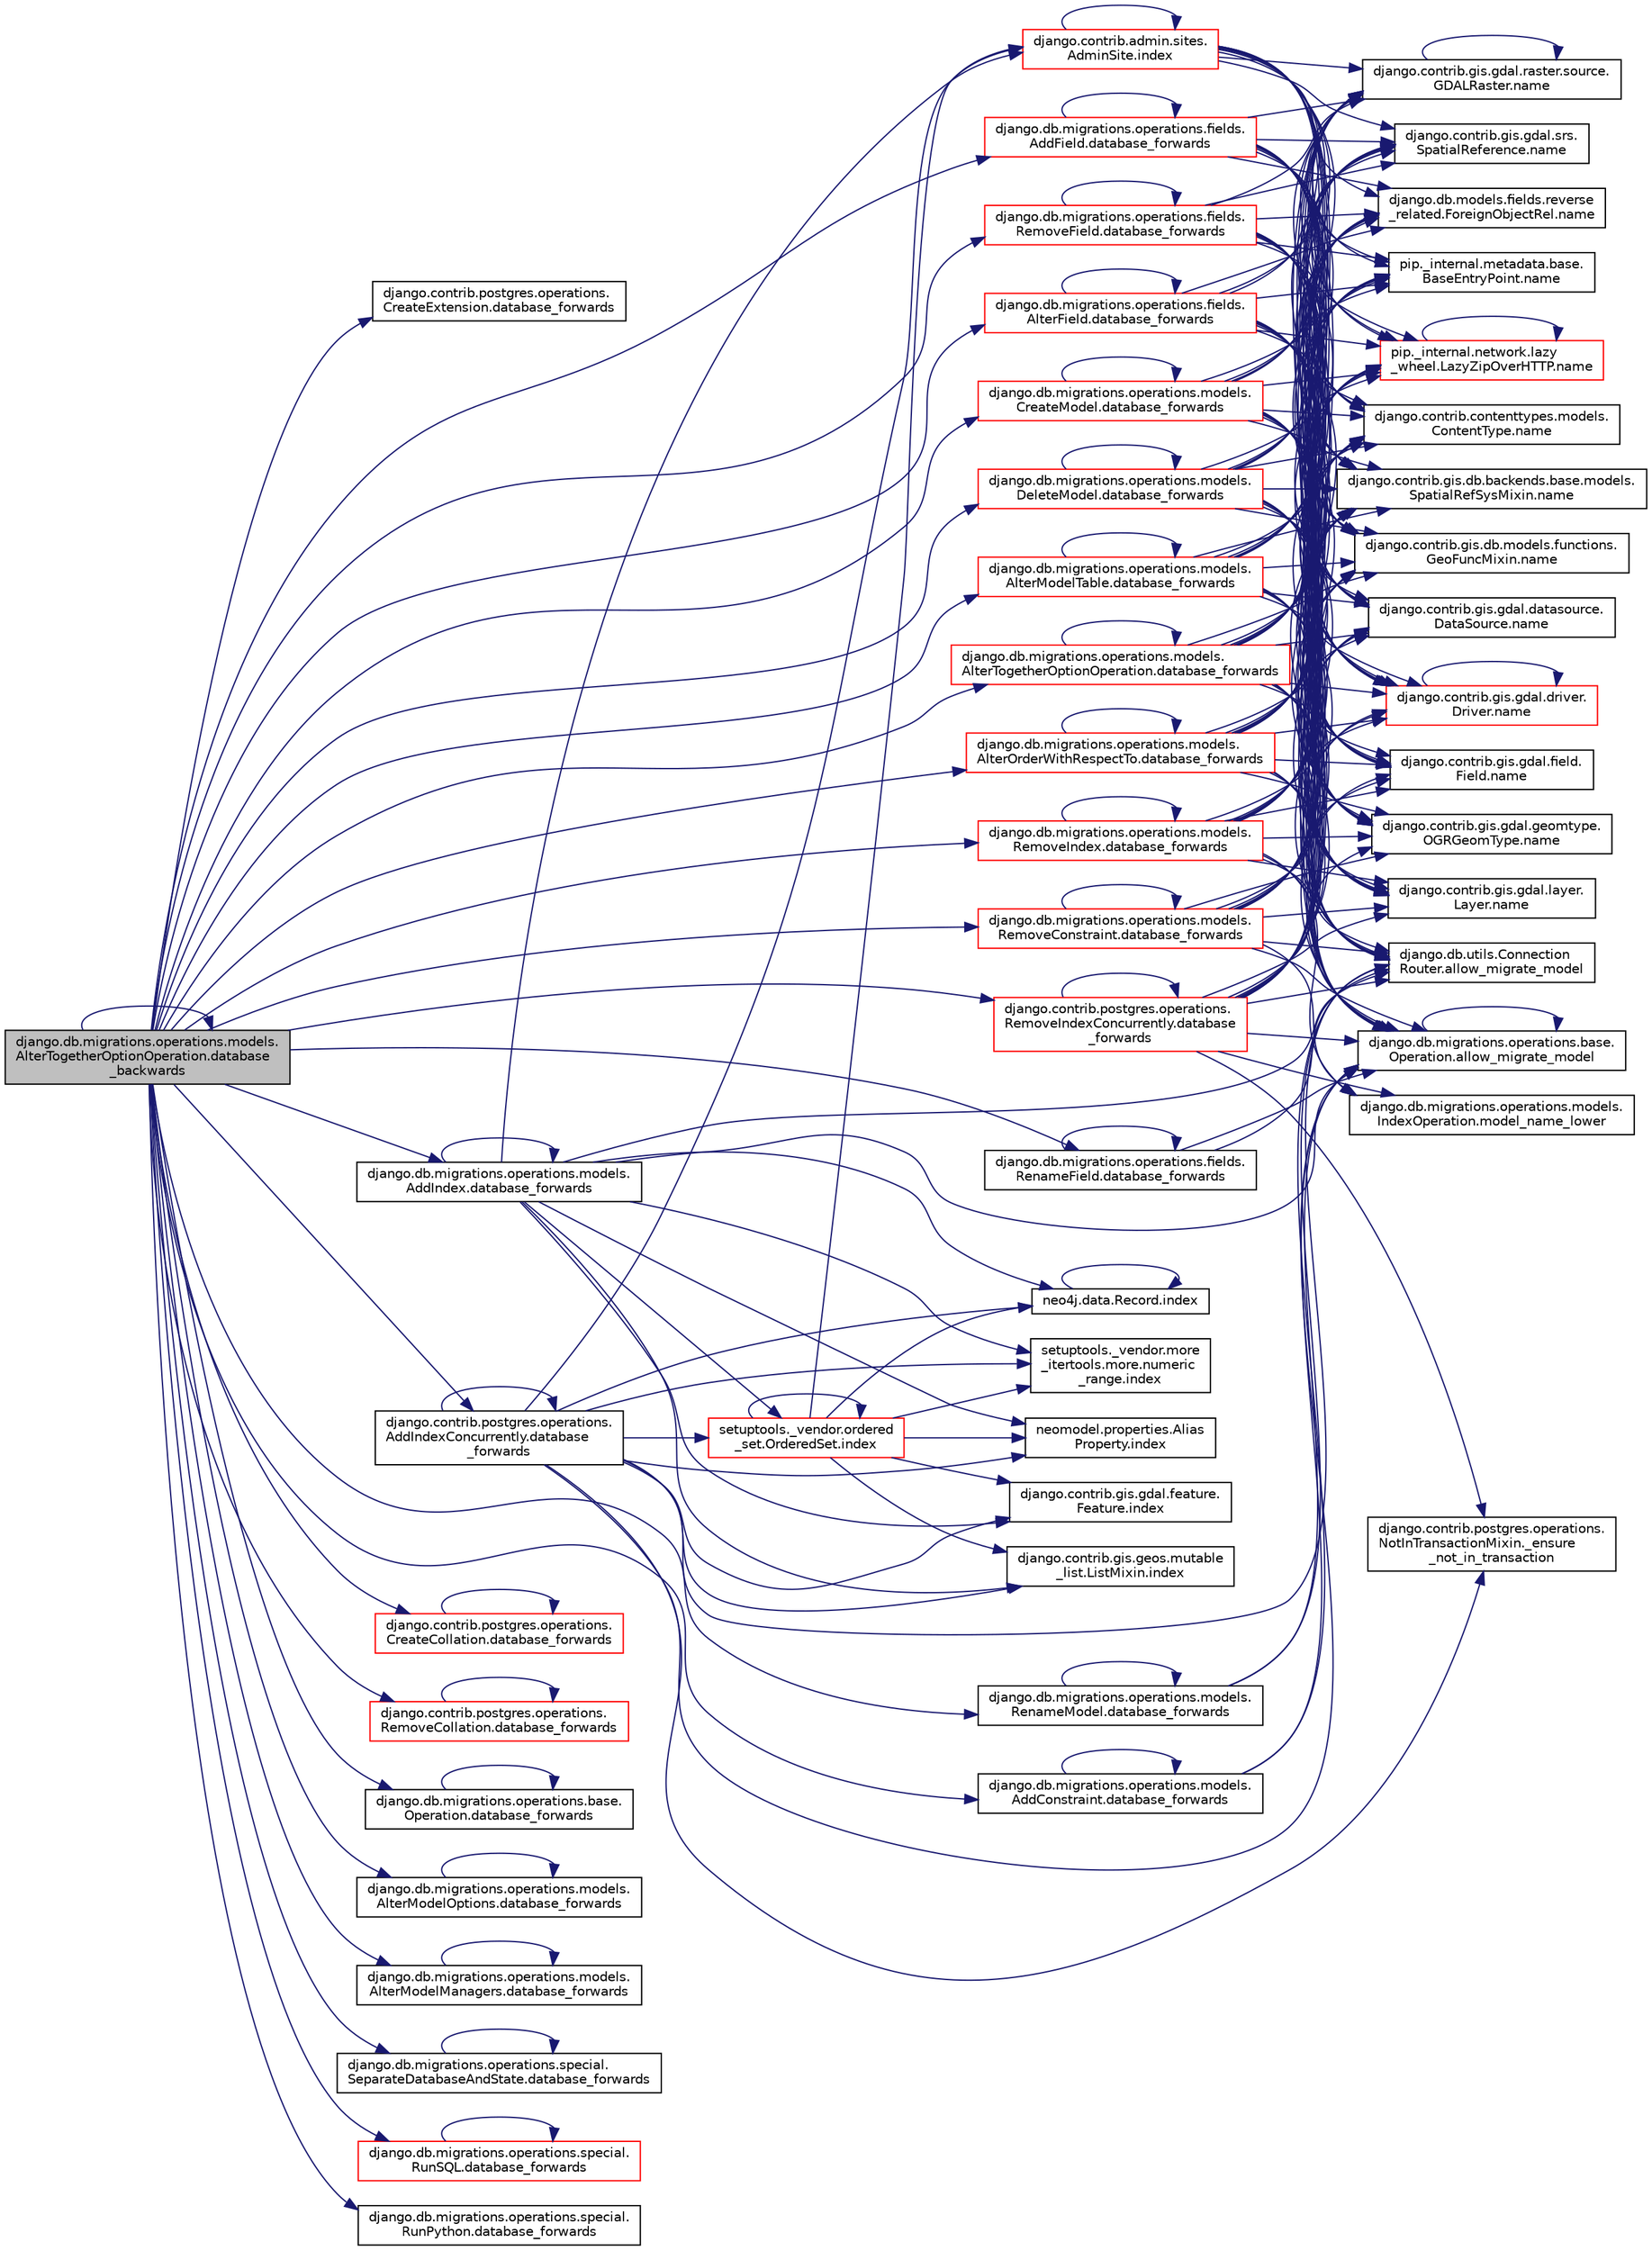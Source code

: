 digraph "django.db.migrations.operations.models.AlterTogetherOptionOperation.database_backwards"
{
 // LATEX_PDF_SIZE
  edge [fontname="Helvetica",fontsize="10",labelfontname="Helvetica",labelfontsize="10"];
  node [fontname="Helvetica",fontsize="10",shape=record];
  rankdir="LR";
  Node1 [label="django.db.migrations.operations.models.\lAlterTogetherOptionOperation.database\l_backwards",height=0.2,width=0.4,color="black", fillcolor="grey75", style="filled", fontcolor="black",tooltip=" "];
  Node1 -> Node1 [color="midnightblue",fontsize="10",style="solid",fontname="Helvetica"];
  Node1 -> Node2 [color="midnightblue",fontsize="10",style="solid",fontname="Helvetica"];
  Node2 [label="django.contrib.postgres.operations.\lCreateExtension.database_forwards",height=0.2,width=0.4,color="black", fillcolor="white", style="filled",URL="$d7/d8f/classdjango_1_1contrib_1_1postgres_1_1operations_1_1_create_extension.html#a1bc9a161f0a046f7b746b8872952b42b",tooltip=" "];
  Node1 -> Node3 [color="midnightblue",fontsize="10",style="solid",fontname="Helvetica"];
  Node3 [label="django.contrib.postgres.operations.\lAddIndexConcurrently.database\l_forwards",height=0.2,width=0.4,color="black", fillcolor="white", style="filled",URL="$d8/da7/classdjango_1_1contrib_1_1postgres_1_1operations_1_1_add_index_concurrently.html#aca6f17a3ad5d10a26ffd0b47be74749f",tooltip=" "];
  Node3 -> Node4 [color="midnightblue",fontsize="10",style="solid",fontname="Helvetica"];
  Node4 [label="django.contrib.postgres.operations.\lNotInTransactionMixin._ensure\l_not_in_transaction",height=0.2,width=0.4,color="black", fillcolor="white", style="filled",URL="$db/de3/classdjango_1_1contrib_1_1postgres_1_1operations_1_1_not_in_transaction_mixin.html#a4755f6342f811022f746c568fa7add5c",tooltip=" "];
  Node3 -> Node5 [color="midnightblue",fontsize="10",style="solid",fontname="Helvetica"];
  Node5 [label="django.db.migrations.operations.base.\lOperation.allow_migrate_model",height=0.2,width=0.4,color="black", fillcolor="white", style="filled",URL="$d8/d4e/classdjango_1_1db_1_1migrations_1_1operations_1_1base_1_1_operation.html#a931262a66f72514a6c3e5abcb877f163",tooltip=" "];
  Node5 -> Node5 [color="midnightblue",fontsize="10",style="solid",fontname="Helvetica"];
  Node3 -> Node6 [color="midnightblue",fontsize="10",style="solid",fontname="Helvetica"];
  Node6 [label="django.db.utils.Connection\lRouter.allow_migrate_model",height=0.2,width=0.4,color="black", fillcolor="white", style="filled",URL="$dc/d1d/classdjango_1_1db_1_1utils_1_1_connection_router.html#a617a3947863c1ab69490c43a3c24bf5f",tooltip=" "];
  Node3 -> Node3 [color="midnightblue",fontsize="10",style="solid",fontname="Helvetica"];
  Node3 -> Node7 [color="midnightblue",fontsize="10",style="solid",fontname="Helvetica"];
  Node7 [label="django.contrib.gis.gdal.feature.\lFeature.index",height=0.2,width=0.4,color="black", fillcolor="white", style="filled",URL="$db/d34/classdjango_1_1contrib_1_1gis_1_1gdal_1_1feature_1_1_feature.html#a128ae0b6147fb55a5c5bc777caa15d50",tooltip=" "];
  Node3 -> Node8 [color="midnightblue",fontsize="10",style="solid",fontname="Helvetica"];
  Node8 [label="django.contrib.admin.sites.\lAdminSite.index",height=0.2,width=0.4,color="red", fillcolor="white", style="filled",URL="$df/dba/classdjango_1_1contrib_1_1admin_1_1sites_1_1_admin_site.html#a114200436dcab5d292516d7454298630",tooltip=" "];
  Node8 -> Node8 [color="midnightblue",fontsize="10",style="solid",fontname="Helvetica"];
  Node8 -> Node399 [color="midnightblue",fontsize="10",style="solid",fontname="Helvetica"];
  Node399 [label="django.contrib.contenttypes.models.\lContentType.name",height=0.2,width=0.4,color="black", fillcolor="white", style="filled",URL="$d6/d20/classdjango_1_1contrib_1_1contenttypes_1_1models_1_1_content_type.html#a1577e45d8940ca8ce7032df05c0920f1",tooltip=" "];
  Node8 -> Node400 [color="midnightblue",fontsize="10",style="solid",fontname="Helvetica"];
  Node400 [label="django.contrib.gis.db.backends.base.models.\lSpatialRefSysMixin.name",height=0.2,width=0.4,color="black", fillcolor="white", style="filled",URL="$d5/d73/classdjango_1_1contrib_1_1gis_1_1db_1_1backends_1_1base_1_1models_1_1_spatial_ref_sys_mixin.html#a502460564fa7a935d8bb5aea6cbce4b9",tooltip=" "];
  Node8 -> Node401 [color="midnightblue",fontsize="10",style="solid",fontname="Helvetica"];
  Node401 [label="django.contrib.gis.db.models.functions.\lGeoFuncMixin.name",height=0.2,width=0.4,color="black", fillcolor="white", style="filled",URL="$d4/d5c/classdjango_1_1contrib_1_1gis_1_1db_1_1models_1_1functions_1_1_geo_func_mixin.html#a9a6993ec9126211670ca7087359b8c6a",tooltip=" "];
  Node8 -> Node402 [color="midnightblue",fontsize="10",style="solid",fontname="Helvetica"];
  Node402 [label="django.contrib.gis.gdal.datasource.\lDataSource.name",height=0.2,width=0.4,color="black", fillcolor="white", style="filled",URL="$db/d7b/classdjango_1_1contrib_1_1gis_1_1gdal_1_1datasource_1_1_data_source.html#af2cbfd1f4ceeb82b6f7c29a705555d8e",tooltip=" "];
  Node8 -> Node403 [color="midnightblue",fontsize="10",style="solid",fontname="Helvetica"];
  Node403 [label="django.contrib.gis.gdal.driver.\lDriver.name",height=0.2,width=0.4,color="red", fillcolor="white", style="filled",URL="$d5/df2/classdjango_1_1contrib_1_1gis_1_1gdal_1_1driver_1_1_driver.html#ab25b5eea93459ca8e05dc329ef537f1b",tooltip=" "];
  Node403 -> Node403 [color="midnightblue",fontsize="10",style="solid",fontname="Helvetica"];
  Node8 -> Node404 [color="midnightblue",fontsize="10",style="solid",fontname="Helvetica"];
  Node404 [label="django.contrib.gis.gdal.field.\lField.name",height=0.2,width=0.4,color="black", fillcolor="white", style="filled",URL="$d8/d65/classdjango_1_1contrib_1_1gis_1_1gdal_1_1field_1_1_field.html#a52ccad95ad1a0fae1ef80beb9a6c838b",tooltip=" "];
  Node8 -> Node405 [color="midnightblue",fontsize="10",style="solid",fontname="Helvetica"];
  Node405 [label="django.contrib.gis.gdal.geomtype.\lOGRGeomType.name",height=0.2,width=0.4,color="black", fillcolor="white", style="filled",URL="$dc/d9c/classdjango_1_1contrib_1_1gis_1_1gdal_1_1geomtype_1_1_o_g_r_geom_type.html#a80a6f16d4e7014ca3adac92432f148b2",tooltip=" "];
  Node8 -> Node406 [color="midnightblue",fontsize="10",style="solid",fontname="Helvetica"];
  Node406 [label="django.contrib.gis.gdal.layer.\lLayer.name",height=0.2,width=0.4,color="black", fillcolor="white", style="filled",URL="$d9/d84/classdjango_1_1contrib_1_1gis_1_1gdal_1_1layer_1_1_layer.html#a64c4f09deeb5dd93a1f82a986e090581",tooltip=" "];
  Node8 -> Node407 [color="midnightblue",fontsize="10",style="solid",fontname="Helvetica"];
  Node407 [label="django.contrib.gis.gdal.raster.source.\lGDALRaster.name",height=0.2,width=0.4,color="black", fillcolor="white", style="filled",URL="$db/dff/classdjango_1_1contrib_1_1gis_1_1gdal_1_1raster_1_1source_1_1_g_d_a_l_raster.html#adc147e651b853c17a0d6abe3be9da7a9",tooltip=" "];
  Node407 -> Node407 [color="midnightblue",fontsize="10",style="solid",fontname="Helvetica"];
  Node8 -> Node408 [color="midnightblue",fontsize="10",style="solid",fontname="Helvetica"];
  Node408 [label="django.contrib.gis.gdal.srs.\lSpatialReference.name",height=0.2,width=0.4,color="black", fillcolor="white", style="filled",URL="$d7/dda/classdjango_1_1contrib_1_1gis_1_1gdal_1_1srs_1_1_spatial_reference.html#aba72b97da57e6f07b85d53ff618798e3",tooltip=" "];
  Node8 -> Node409 [color="midnightblue",fontsize="10",style="solid",fontname="Helvetica"];
  Node409 [label="django.db.models.fields.reverse\l_related.ForeignObjectRel.name",height=0.2,width=0.4,color="black", fillcolor="white", style="filled",URL="$d3/da4/classdjango_1_1db_1_1models_1_1fields_1_1reverse__related_1_1_foreign_object_rel.html#aacda3a6a71b37c6422fbc200f0b0225a",tooltip=" "];
  Node8 -> Node410 [color="midnightblue",fontsize="10",style="solid",fontname="Helvetica"];
  Node410 [label="pip._internal.metadata.base.\lBaseEntryPoint.name",height=0.2,width=0.4,color="black", fillcolor="white", style="filled",URL="$d1/d78/classpip_1_1__internal_1_1metadata_1_1base_1_1_base_entry_point.html#acd0c7299966258aeb0876da26520233d",tooltip=" "];
  Node8 -> Node411 [color="midnightblue",fontsize="10",style="solid",fontname="Helvetica"];
  Node411 [label="pip._internal.network.lazy\l_wheel.LazyZipOverHTTP.name",height=0.2,width=0.4,color="red", fillcolor="white", style="filled",URL="$df/d67/classpip_1_1__internal_1_1network_1_1lazy__wheel_1_1_lazy_zip_over_h_t_t_p.html#a59403bb703d375caa6c1dda7573257a1",tooltip=" "];
  Node411 -> Node411 [color="midnightblue",fontsize="10",style="solid",fontname="Helvetica"];
  Node3 -> Node480 [color="midnightblue",fontsize="10",style="solid",fontname="Helvetica"];
  Node480 [label="django.contrib.gis.geos.mutable\l_list.ListMixin.index",height=0.2,width=0.4,color="black", fillcolor="white", style="filled",URL="$d5/d0e/classdjango_1_1contrib_1_1gis_1_1geos_1_1mutable__list_1_1_list_mixin.html#a16f4b7c86157e81672a845a5b3789f2f",tooltip=" "];
  Node3 -> Node481 [color="midnightblue",fontsize="10",style="solid",fontname="Helvetica"];
  Node481 [label="neo4j.data.Record.index",height=0.2,width=0.4,color="black", fillcolor="white", style="filled",URL="$d8/da3/classneo4j_1_1data_1_1_record.html#aa340d7c2dc0ce8f84d5e69470775e708",tooltip=" "];
  Node481 -> Node481 [color="midnightblue",fontsize="10",style="solid",fontname="Helvetica"];
  Node3 -> Node482 [color="midnightblue",fontsize="10",style="solid",fontname="Helvetica"];
  Node482 [label="neomodel.properties.Alias\lProperty.index",height=0.2,width=0.4,color="black", fillcolor="white", style="filled",URL="$d6/d9b/classneomodel_1_1properties_1_1_alias_property.html#ab7dea421e530a092fc9bb794999cee6a",tooltip=" "];
  Node3 -> Node483 [color="midnightblue",fontsize="10",style="solid",fontname="Helvetica"];
  Node483 [label="setuptools._vendor.ordered\l_set.OrderedSet.index",height=0.2,width=0.4,color="red", fillcolor="white", style="filled",URL="$d0/d40/classsetuptools_1_1__vendor_1_1ordered__set_1_1_ordered_set.html#a4c9cbb502c5f54f77e574032bf66f9d6",tooltip=" "];
  Node483 -> Node482 [color="midnightblue",fontsize="10",style="solid",fontname="Helvetica"];
  Node483 -> Node7 [color="midnightblue",fontsize="10",style="solid",fontname="Helvetica"];
  Node483 -> Node8 [color="midnightblue",fontsize="10",style="solid",fontname="Helvetica"];
  Node483 -> Node481 [color="midnightblue",fontsize="10",style="solid",fontname="Helvetica"];
  Node483 -> Node483 [color="midnightblue",fontsize="10",style="solid",fontname="Helvetica"];
  Node483 -> Node480 [color="midnightblue",fontsize="10",style="solid",fontname="Helvetica"];
  Node483 -> Node484 [color="midnightblue",fontsize="10",style="solid",fontname="Helvetica"];
  Node484 [label="setuptools._vendor.more\l_itertools.more.numeric\l_range.index",height=0.2,width=0.4,color="black", fillcolor="white", style="filled",URL="$d2/d44/classsetuptools_1_1__vendor_1_1more__itertools_1_1more_1_1numeric__range.html#a394db59afc76561009e55b38d2254d97",tooltip=" "];
  Node3 -> Node484 [color="midnightblue",fontsize="10",style="solid",fontname="Helvetica"];
  Node1 -> Node5537 [color="midnightblue",fontsize="10",style="solid",fontname="Helvetica"];
  Node5537 [label="django.contrib.postgres.operations.\lRemoveIndexConcurrently.database\l_forwards",height=0.2,width=0.4,color="red", fillcolor="white", style="filled",URL="$d6/d9b/classdjango_1_1contrib_1_1postgres_1_1operations_1_1_remove_index_concurrently.html#a62ad772b6864ad8c9742a9220926f2c9",tooltip=" "];
  Node5537 -> Node4 [color="midnightblue",fontsize="10",style="solid",fontname="Helvetica"];
  Node5537 -> Node5 [color="midnightblue",fontsize="10",style="solid",fontname="Helvetica"];
  Node5537 -> Node6 [color="midnightblue",fontsize="10",style="solid",fontname="Helvetica"];
  Node5537 -> Node5537 [color="midnightblue",fontsize="10",style="solid",fontname="Helvetica"];
  Node5537 -> Node5538 [color="midnightblue",fontsize="10",style="solid",fontname="Helvetica"];
  Node5538 [label="django.db.migrations.operations.models.\lIndexOperation.model_name_lower",height=0.2,width=0.4,color="black", fillcolor="white", style="filled",URL="$d3/d87/classdjango_1_1db_1_1migrations_1_1operations_1_1models_1_1_index_operation.html#a31aa92859e41b518dabdc271c9842fa1",tooltip=" "];
  Node5537 -> Node399 [color="midnightblue",fontsize="10",style="solid",fontname="Helvetica"];
  Node5537 -> Node400 [color="midnightblue",fontsize="10",style="solid",fontname="Helvetica"];
  Node5537 -> Node401 [color="midnightblue",fontsize="10",style="solid",fontname="Helvetica"];
  Node5537 -> Node402 [color="midnightblue",fontsize="10",style="solid",fontname="Helvetica"];
  Node5537 -> Node403 [color="midnightblue",fontsize="10",style="solid",fontname="Helvetica"];
  Node5537 -> Node404 [color="midnightblue",fontsize="10",style="solid",fontname="Helvetica"];
  Node5537 -> Node405 [color="midnightblue",fontsize="10",style="solid",fontname="Helvetica"];
  Node5537 -> Node406 [color="midnightblue",fontsize="10",style="solid",fontname="Helvetica"];
  Node5537 -> Node407 [color="midnightblue",fontsize="10",style="solid",fontname="Helvetica"];
  Node5537 -> Node408 [color="midnightblue",fontsize="10",style="solid",fontname="Helvetica"];
  Node5537 -> Node409 [color="midnightblue",fontsize="10",style="solid",fontname="Helvetica"];
  Node5537 -> Node410 [color="midnightblue",fontsize="10",style="solid",fontname="Helvetica"];
  Node5537 -> Node411 [color="midnightblue",fontsize="10",style="solid",fontname="Helvetica"];
  Node1 -> Node5539 [color="midnightblue",fontsize="10",style="solid",fontname="Helvetica"];
  Node5539 [label="django.contrib.postgres.operations.\lCreateCollation.database_forwards",height=0.2,width=0.4,color="red", fillcolor="white", style="filled",URL="$df/dc5/classdjango_1_1contrib_1_1postgres_1_1operations_1_1_create_collation.html#a36b1db3ad96dd4f3fa8184f024f840a9",tooltip=" "];
  Node5539 -> Node5539 [color="midnightblue",fontsize="10",style="solid",fontname="Helvetica"];
  Node1 -> Node5541 [color="midnightblue",fontsize="10",style="solid",fontname="Helvetica"];
  Node5541 [label="django.contrib.postgres.operations.\lRemoveCollation.database_forwards",height=0.2,width=0.4,color="red", fillcolor="white", style="filled",URL="$dd/d91/classdjango_1_1contrib_1_1postgres_1_1operations_1_1_remove_collation.html#a04f5f676f6f68066872328da0c90dd73",tooltip=" "];
  Node5541 -> Node5541 [color="midnightblue",fontsize="10",style="solid",fontname="Helvetica"];
  Node1 -> Node5543 [color="midnightblue",fontsize="10",style="solid",fontname="Helvetica"];
  Node5543 [label="django.db.migrations.operations.base.\lOperation.database_forwards",height=0.2,width=0.4,color="black", fillcolor="white", style="filled",URL="$d8/d4e/classdjango_1_1db_1_1migrations_1_1operations_1_1base_1_1_operation.html#a6fb30ff727ddd37e2133a22f270dfd7e",tooltip=" "];
  Node5543 -> Node5543 [color="midnightblue",fontsize="10",style="solid",fontname="Helvetica"];
  Node1 -> Node5544 [color="midnightblue",fontsize="10",style="solid",fontname="Helvetica"];
  Node5544 [label="django.db.migrations.operations.fields.\lAddField.database_forwards",height=0.2,width=0.4,color="red", fillcolor="white", style="filled",URL="$d2/d78/classdjango_1_1db_1_1migrations_1_1operations_1_1fields_1_1_add_field.html#ad1799bcc851091d74cc1891d8a036bcb",tooltip=" "];
  Node5544 -> Node5 [color="midnightblue",fontsize="10",style="solid",fontname="Helvetica"];
  Node5544 -> Node6 [color="midnightblue",fontsize="10",style="solid",fontname="Helvetica"];
  Node5544 -> Node5544 [color="midnightblue",fontsize="10",style="solid",fontname="Helvetica"];
  Node5544 -> Node399 [color="midnightblue",fontsize="10",style="solid",fontname="Helvetica"];
  Node5544 -> Node400 [color="midnightblue",fontsize="10",style="solid",fontname="Helvetica"];
  Node5544 -> Node401 [color="midnightblue",fontsize="10",style="solid",fontname="Helvetica"];
  Node5544 -> Node402 [color="midnightblue",fontsize="10",style="solid",fontname="Helvetica"];
  Node5544 -> Node403 [color="midnightblue",fontsize="10",style="solid",fontname="Helvetica"];
  Node5544 -> Node404 [color="midnightblue",fontsize="10",style="solid",fontname="Helvetica"];
  Node5544 -> Node405 [color="midnightblue",fontsize="10",style="solid",fontname="Helvetica"];
  Node5544 -> Node406 [color="midnightblue",fontsize="10",style="solid",fontname="Helvetica"];
  Node5544 -> Node407 [color="midnightblue",fontsize="10",style="solid",fontname="Helvetica"];
  Node5544 -> Node408 [color="midnightblue",fontsize="10",style="solid",fontname="Helvetica"];
  Node5544 -> Node409 [color="midnightblue",fontsize="10",style="solid",fontname="Helvetica"];
  Node5544 -> Node410 [color="midnightblue",fontsize="10",style="solid",fontname="Helvetica"];
  Node5544 -> Node411 [color="midnightblue",fontsize="10",style="solid",fontname="Helvetica"];
  Node1 -> Node5545 [color="midnightblue",fontsize="10",style="solid",fontname="Helvetica"];
  Node5545 [label="django.db.migrations.operations.fields.\lRemoveField.database_forwards",height=0.2,width=0.4,color="red", fillcolor="white", style="filled",URL="$de/d46/classdjango_1_1db_1_1migrations_1_1operations_1_1fields_1_1_remove_field.html#ab5926325faa53271425f47fa9dca4014",tooltip=" "];
  Node5545 -> Node5 [color="midnightblue",fontsize="10",style="solid",fontname="Helvetica"];
  Node5545 -> Node6 [color="midnightblue",fontsize="10",style="solid",fontname="Helvetica"];
  Node5545 -> Node5545 [color="midnightblue",fontsize="10",style="solid",fontname="Helvetica"];
  Node5545 -> Node399 [color="midnightblue",fontsize="10",style="solid",fontname="Helvetica"];
  Node5545 -> Node400 [color="midnightblue",fontsize="10",style="solid",fontname="Helvetica"];
  Node5545 -> Node401 [color="midnightblue",fontsize="10",style="solid",fontname="Helvetica"];
  Node5545 -> Node402 [color="midnightblue",fontsize="10",style="solid",fontname="Helvetica"];
  Node5545 -> Node403 [color="midnightblue",fontsize="10",style="solid",fontname="Helvetica"];
  Node5545 -> Node404 [color="midnightblue",fontsize="10",style="solid",fontname="Helvetica"];
  Node5545 -> Node405 [color="midnightblue",fontsize="10",style="solid",fontname="Helvetica"];
  Node5545 -> Node406 [color="midnightblue",fontsize="10",style="solid",fontname="Helvetica"];
  Node5545 -> Node407 [color="midnightblue",fontsize="10",style="solid",fontname="Helvetica"];
  Node5545 -> Node408 [color="midnightblue",fontsize="10",style="solid",fontname="Helvetica"];
  Node5545 -> Node409 [color="midnightblue",fontsize="10",style="solid",fontname="Helvetica"];
  Node5545 -> Node410 [color="midnightblue",fontsize="10",style="solid",fontname="Helvetica"];
  Node5545 -> Node411 [color="midnightblue",fontsize="10",style="solid",fontname="Helvetica"];
  Node1 -> Node5546 [color="midnightblue",fontsize="10",style="solid",fontname="Helvetica"];
  Node5546 [label="django.db.migrations.operations.fields.\lAlterField.database_forwards",height=0.2,width=0.4,color="red", fillcolor="white", style="filled",URL="$d6/d03/classdjango_1_1db_1_1migrations_1_1operations_1_1fields_1_1_alter_field.html#a00b68b82662aec94f6d8d3d3dcc59caf",tooltip=" "];
  Node5546 -> Node5 [color="midnightblue",fontsize="10",style="solid",fontname="Helvetica"];
  Node5546 -> Node6 [color="midnightblue",fontsize="10",style="solid",fontname="Helvetica"];
  Node5546 -> Node5546 [color="midnightblue",fontsize="10",style="solid",fontname="Helvetica"];
  Node5546 -> Node399 [color="midnightblue",fontsize="10",style="solid",fontname="Helvetica"];
  Node5546 -> Node400 [color="midnightblue",fontsize="10",style="solid",fontname="Helvetica"];
  Node5546 -> Node401 [color="midnightblue",fontsize="10",style="solid",fontname="Helvetica"];
  Node5546 -> Node402 [color="midnightblue",fontsize="10",style="solid",fontname="Helvetica"];
  Node5546 -> Node403 [color="midnightblue",fontsize="10",style="solid",fontname="Helvetica"];
  Node5546 -> Node404 [color="midnightblue",fontsize="10",style="solid",fontname="Helvetica"];
  Node5546 -> Node405 [color="midnightblue",fontsize="10",style="solid",fontname="Helvetica"];
  Node5546 -> Node406 [color="midnightblue",fontsize="10",style="solid",fontname="Helvetica"];
  Node5546 -> Node407 [color="midnightblue",fontsize="10",style="solid",fontname="Helvetica"];
  Node5546 -> Node408 [color="midnightblue",fontsize="10",style="solid",fontname="Helvetica"];
  Node5546 -> Node409 [color="midnightblue",fontsize="10",style="solid",fontname="Helvetica"];
  Node5546 -> Node410 [color="midnightblue",fontsize="10",style="solid",fontname="Helvetica"];
  Node5546 -> Node411 [color="midnightblue",fontsize="10",style="solid",fontname="Helvetica"];
  Node1 -> Node5547 [color="midnightblue",fontsize="10",style="solid",fontname="Helvetica"];
  Node5547 [label="django.db.migrations.operations.fields.\lRenameField.database_forwards",height=0.2,width=0.4,color="black", fillcolor="white", style="filled",URL="$d5/d39/classdjango_1_1db_1_1migrations_1_1operations_1_1fields_1_1_rename_field.html#aece28aa9ecbc7ae626be3285006b7d7a",tooltip=" "];
  Node5547 -> Node5 [color="midnightblue",fontsize="10",style="solid",fontname="Helvetica"];
  Node5547 -> Node6 [color="midnightblue",fontsize="10",style="solid",fontname="Helvetica"];
  Node5547 -> Node5547 [color="midnightblue",fontsize="10",style="solid",fontname="Helvetica"];
  Node1 -> Node5548 [color="midnightblue",fontsize="10",style="solid",fontname="Helvetica"];
  Node5548 [label="django.db.migrations.operations.models.\lCreateModel.database_forwards",height=0.2,width=0.4,color="red", fillcolor="white", style="filled",URL="$df/de7/classdjango_1_1db_1_1migrations_1_1operations_1_1models_1_1_create_model.html#ac5209b2cb4989a788eb65d7c2df05ea0",tooltip=" "];
  Node5548 -> Node5 [color="midnightblue",fontsize="10",style="solid",fontname="Helvetica"];
  Node5548 -> Node6 [color="midnightblue",fontsize="10",style="solid",fontname="Helvetica"];
  Node5548 -> Node5548 [color="midnightblue",fontsize="10",style="solid",fontname="Helvetica"];
  Node5548 -> Node399 [color="midnightblue",fontsize="10",style="solid",fontname="Helvetica"];
  Node5548 -> Node400 [color="midnightblue",fontsize="10",style="solid",fontname="Helvetica"];
  Node5548 -> Node401 [color="midnightblue",fontsize="10",style="solid",fontname="Helvetica"];
  Node5548 -> Node402 [color="midnightblue",fontsize="10",style="solid",fontname="Helvetica"];
  Node5548 -> Node403 [color="midnightblue",fontsize="10",style="solid",fontname="Helvetica"];
  Node5548 -> Node404 [color="midnightblue",fontsize="10",style="solid",fontname="Helvetica"];
  Node5548 -> Node405 [color="midnightblue",fontsize="10",style="solid",fontname="Helvetica"];
  Node5548 -> Node406 [color="midnightblue",fontsize="10",style="solid",fontname="Helvetica"];
  Node5548 -> Node407 [color="midnightblue",fontsize="10",style="solid",fontname="Helvetica"];
  Node5548 -> Node408 [color="midnightblue",fontsize="10",style="solid",fontname="Helvetica"];
  Node5548 -> Node409 [color="midnightblue",fontsize="10",style="solid",fontname="Helvetica"];
  Node5548 -> Node410 [color="midnightblue",fontsize="10",style="solid",fontname="Helvetica"];
  Node5548 -> Node411 [color="midnightblue",fontsize="10",style="solid",fontname="Helvetica"];
  Node1 -> Node5549 [color="midnightblue",fontsize="10",style="solid",fontname="Helvetica"];
  Node5549 [label="django.db.migrations.operations.models.\lDeleteModel.database_forwards",height=0.2,width=0.4,color="red", fillcolor="white", style="filled",URL="$d7/d74/classdjango_1_1db_1_1migrations_1_1operations_1_1models_1_1_delete_model.html#a285344f7022f4157489fd26ea8c3270e",tooltip=" "];
  Node5549 -> Node5 [color="midnightblue",fontsize="10",style="solid",fontname="Helvetica"];
  Node5549 -> Node6 [color="midnightblue",fontsize="10",style="solid",fontname="Helvetica"];
  Node5549 -> Node5549 [color="midnightblue",fontsize="10",style="solid",fontname="Helvetica"];
  Node5549 -> Node399 [color="midnightblue",fontsize="10",style="solid",fontname="Helvetica"];
  Node5549 -> Node400 [color="midnightblue",fontsize="10",style="solid",fontname="Helvetica"];
  Node5549 -> Node401 [color="midnightblue",fontsize="10",style="solid",fontname="Helvetica"];
  Node5549 -> Node402 [color="midnightblue",fontsize="10",style="solid",fontname="Helvetica"];
  Node5549 -> Node403 [color="midnightblue",fontsize="10",style="solid",fontname="Helvetica"];
  Node5549 -> Node404 [color="midnightblue",fontsize="10",style="solid",fontname="Helvetica"];
  Node5549 -> Node405 [color="midnightblue",fontsize="10",style="solid",fontname="Helvetica"];
  Node5549 -> Node406 [color="midnightblue",fontsize="10",style="solid",fontname="Helvetica"];
  Node5549 -> Node407 [color="midnightblue",fontsize="10",style="solid",fontname="Helvetica"];
  Node5549 -> Node408 [color="midnightblue",fontsize="10",style="solid",fontname="Helvetica"];
  Node5549 -> Node409 [color="midnightblue",fontsize="10",style="solid",fontname="Helvetica"];
  Node5549 -> Node410 [color="midnightblue",fontsize="10",style="solid",fontname="Helvetica"];
  Node5549 -> Node411 [color="midnightblue",fontsize="10",style="solid",fontname="Helvetica"];
  Node1 -> Node5550 [color="midnightblue",fontsize="10",style="solid",fontname="Helvetica"];
  Node5550 [label="django.db.migrations.operations.models.\lRenameModel.database_forwards",height=0.2,width=0.4,color="black", fillcolor="white", style="filled",URL="$dd/d89/classdjango_1_1db_1_1migrations_1_1operations_1_1models_1_1_rename_model.html#ab2cca96bb478aa6c75fa6462c0420579",tooltip=" "];
  Node5550 -> Node5 [color="midnightblue",fontsize="10",style="solid",fontname="Helvetica"];
  Node5550 -> Node6 [color="midnightblue",fontsize="10",style="solid",fontname="Helvetica"];
  Node5550 -> Node5550 [color="midnightblue",fontsize="10",style="solid",fontname="Helvetica"];
  Node1 -> Node5551 [color="midnightblue",fontsize="10",style="solid",fontname="Helvetica"];
  Node5551 [label="django.db.migrations.operations.models.\lAlterModelTable.database_forwards",height=0.2,width=0.4,color="red", fillcolor="white", style="filled",URL="$d3/d78/classdjango_1_1db_1_1migrations_1_1operations_1_1models_1_1_alter_model_table.html#afdee7c86c6a5a6c08793bcdf7681757a",tooltip=" "];
  Node5551 -> Node5 [color="midnightblue",fontsize="10",style="solid",fontname="Helvetica"];
  Node5551 -> Node6 [color="midnightblue",fontsize="10",style="solid",fontname="Helvetica"];
  Node5551 -> Node5551 [color="midnightblue",fontsize="10",style="solid",fontname="Helvetica"];
  Node5551 -> Node399 [color="midnightblue",fontsize="10",style="solid",fontname="Helvetica"];
  Node5551 -> Node400 [color="midnightblue",fontsize="10",style="solid",fontname="Helvetica"];
  Node5551 -> Node401 [color="midnightblue",fontsize="10",style="solid",fontname="Helvetica"];
  Node5551 -> Node402 [color="midnightblue",fontsize="10",style="solid",fontname="Helvetica"];
  Node5551 -> Node403 [color="midnightblue",fontsize="10",style="solid",fontname="Helvetica"];
  Node5551 -> Node404 [color="midnightblue",fontsize="10",style="solid",fontname="Helvetica"];
  Node5551 -> Node405 [color="midnightblue",fontsize="10",style="solid",fontname="Helvetica"];
  Node5551 -> Node406 [color="midnightblue",fontsize="10",style="solid",fontname="Helvetica"];
  Node5551 -> Node407 [color="midnightblue",fontsize="10",style="solid",fontname="Helvetica"];
  Node5551 -> Node408 [color="midnightblue",fontsize="10",style="solid",fontname="Helvetica"];
  Node5551 -> Node409 [color="midnightblue",fontsize="10",style="solid",fontname="Helvetica"];
  Node5551 -> Node410 [color="midnightblue",fontsize="10",style="solid",fontname="Helvetica"];
  Node5551 -> Node411 [color="midnightblue",fontsize="10",style="solid",fontname="Helvetica"];
  Node1 -> Node5552 [color="midnightblue",fontsize="10",style="solid",fontname="Helvetica"];
  Node5552 [label="django.db.migrations.operations.models.\lAlterTogetherOptionOperation.database_forwards",height=0.2,width=0.4,color="red", fillcolor="white", style="filled",URL="$d1/d49/classdjango_1_1db_1_1migrations_1_1operations_1_1models_1_1_alter_together_option_operation.html#a84248b6ca0e26bc63418f03535803e83",tooltip=" "];
  Node5552 -> Node5 [color="midnightblue",fontsize="10",style="solid",fontname="Helvetica"];
  Node5552 -> Node6 [color="midnightblue",fontsize="10",style="solid",fontname="Helvetica"];
  Node5552 -> Node5552 [color="midnightblue",fontsize="10",style="solid",fontname="Helvetica"];
  Node5552 -> Node399 [color="midnightblue",fontsize="10",style="solid",fontname="Helvetica"];
  Node5552 -> Node400 [color="midnightblue",fontsize="10",style="solid",fontname="Helvetica"];
  Node5552 -> Node401 [color="midnightblue",fontsize="10",style="solid",fontname="Helvetica"];
  Node5552 -> Node402 [color="midnightblue",fontsize="10",style="solid",fontname="Helvetica"];
  Node5552 -> Node403 [color="midnightblue",fontsize="10",style="solid",fontname="Helvetica"];
  Node5552 -> Node404 [color="midnightblue",fontsize="10",style="solid",fontname="Helvetica"];
  Node5552 -> Node405 [color="midnightblue",fontsize="10",style="solid",fontname="Helvetica"];
  Node5552 -> Node406 [color="midnightblue",fontsize="10",style="solid",fontname="Helvetica"];
  Node5552 -> Node407 [color="midnightblue",fontsize="10",style="solid",fontname="Helvetica"];
  Node5552 -> Node408 [color="midnightblue",fontsize="10",style="solid",fontname="Helvetica"];
  Node5552 -> Node409 [color="midnightblue",fontsize="10",style="solid",fontname="Helvetica"];
  Node5552 -> Node410 [color="midnightblue",fontsize="10",style="solid",fontname="Helvetica"];
  Node5552 -> Node411 [color="midnightblue",fontsize="10",style="solid",fontname="Helvetica"];
  Node1 -> Node5553 [color="midnightblue",fontsize="10",style="solid",fontname="Helvetica"];
  Node5553 [label="django.db.migrations.operations.models.\lAlterOrderWithRespectTo.database_forwards",height=0.2,width=0.4,color="red", fillcolor="white", style="filled",URL="$d7/d7b/classdjango_1_1db_1_1migrations_1_1operations_1_1models_1_1_alter_order_with_respect_to.html#a820a3e9ac79be7435a914b3a9905b0ad",tooltip=" "];
  Node5553 -> Node5 [color="midnightblue",fontsize="10",style="solid",fontname="Helvetica"];
  Node5553 -> Node6 [color="midnightblue",fontsize="10",style="solid",fontname="Helvetica"];
  Node5553 -> Node5553 [color="midnightblue",fontsize="10",style="solid",fontname="Helvetica"];
  Node5553 -> Node399 [color="midnightblue",fontsize="10",style="solid",fontname="Helvetica"];
  Node5553 -> Node400 [color="midnightblue",fontsize="10",style="solid",fontname="Helvetica"];
  Node5553 -> Node401 [color="midnightblue",fontsize="10",style="solid",fontname="Helvetica"];
  Node5553 -> Node402 [color="midnightblue",fontsize="10",style="solid",fontname="Helvetica"];
  Node5553 -> Node403 [color="midnightblue",fontsize="10",style="solid",fontname="Helvetica"];
  Node5553 -> Node404 [color="midnightblue",fontsize="10",style="solid",fontname="Helvetica"];
  Node5553 -> Node405 [color="midnightblue",fontsize="10",style="solid",fontname="Helvetica"];
  Node5553 -> Node406 [color="midnightblue",fontsize="10",style="solid",fontname="Helvetica"];
  Node5553 -> Node407 [color="midnightblue",fontsize="10",style="solid",fontname="Helvetica"];
  Node5553 -> Node408 [color="midnightblue",fontsize="10",style="solid",fontname="Helvetica"];
  Node5553 -> Node409 [color="midnightblue",fontsize="10",style="solid",fontname="Helvetica"];
  Node5553 -> Node410 [color="midnightblue",fontsize="10",style="solid",fontname="Helvetica"];
  Node5553 -> Node411 [color="midnightblue",fontsize="10",style="solid",fontname="Helvetica"];
  Node1 -> Node5554 [color="midnightblue",fontsize="10",style="solid",fontname="Helvetica"];
  Node5554 [label="django.db.migrations.operations.models.\lAlterModelOptions.database_forwards",height=0.2,width=0.4,color="black", fillcolor="white", style="filled",URL="$d9/db3/classdjango_1_1db_1_1migrations_1_1operations_1_1models_1_1_alter_model_options.html#a443eeeaf18dfd2009190053a7644dc9d",tooltip=" "];
  Node5554 -> Node5554 [color="midnightblue",fontsize="10",style="solid",fontname="Helvetica"];
  Node1 -> Node5555 [color="midnightblue",fontsize="10",style="solid",fontname="Helvetica"];
  Node5555 [label="django.db.migrations.operations.models.\lAlterModelManagers.database_forwards",height=0.2,width=0.4,color="black", fillcolor="white", style="filled",URL="$d8/da5/classdjango_1_1db_1_1migrations_1_1operations_1_1models_1_1_alter_model_managers.html#aa5be3f56afc5b1f85f7e397398836e59",tooltip=" "];
  Node5555 -> Node5555 [color="midnightblue",fontsize="10",style="solid",fontname="Helvetica"];
  Node1 -> Node5556 [color="midnightblue",fontsize="10",style="solid",fontname="Helvetica"];
  Node5556 [label="django.db.migrations.operations.models.\lAddIndex.database_forwards",height=0.2,width=0.4,color="black", fillcolor="white", style="filled",URL="$da/d8c/classdjango_1_1db_1_1migrations_1_1operations_1_1models_1_1_add_index.html#a52a0bbc9844d4acb93c5d9e119125e59",tooltip=" "];
  Node5556 -> Node5 [color="midnightblue",fontsize="10",style="solid",fontname="Helvetica"];
  Node5556 -> Node6 [color="midnightblue",fontsize="10",style="solid",fontname="Helvetica"];
  Node5556 -> Node5556 [color="midnightblue",fontsize="10",style="solid",fontname="Helvetica"];
  Node5556 -> Node7 [color="midnightblue",fontsize="10",style="solid",fontname="Helvetica"];
  Node5556 -> Node8 [color="midnightblue",fontsize="10",style="solid",fontname="Helvetica"];
  Node5556 -> Node480 [color="midnightblue",fontsize="10",style="solid",fontname="Helvetica"];
  Node5556 -> Node481 [color="midnightblue",fontsize="10",style="solid",fontname="Helvetica"];
  Node5556 -> Node482 [color="midnightblue",fontsize="10",style="solid",fontname="Helvetica"];
  Node5556 -> Node483 [color="midnightblue",fontsize="10",style="solid",fontname="Helvetica"];
  Node5556 -> Node484 [color="midnightblue",fontsize="10",style="solid",fontname="Helvetica"];
  Node1 -> Node5557 [color="midnightblue",fontsize="10",style="solid",fontname="Helvetica"];
  Node5557 [label="django.db.migrations.operations.models.\lRemoveIndex.database_forwards",height=0.2,width=0.4,color="red", fillcolor="white", style="filled",URL="$d9/dd6/classdjango_1_1db_1_1migrations_1_1operations_1_1models_1_1_remove_index.html#a30effe7e5d52cb7609e0d6c5a7935e71",tooltip=" "];
  Node5557 -> Node5 [color="midnightblue",fontsize="10",style="solid",fontname="Helvetica"];
  Node5557 -> Node6 [color="midnightblue",fontsize="10",style="solid",fontname="Helvetica"];
  Node5557 -> Node5557 [color="midnightblue",fontsize="10",style="solid",fontname="Helvetica"];
  Node5557 -> Node5538 [color="midnightblue",fontsize="10",style="solid",fontname="Helvetica"];
  Node5557 -> Node399 [color="midnightblue",fontsize="10",style="solid",fontname="Helvetica"];
  Node5557 -> Node400 [color="midnightblue",fontsize="10",style="solid",fontname="Helvetica"];
  Node5557 -> Node401 [color="midnightblue",fontsize="10",style="solid",fontname="Helvetica"];
  Node5557 -> Node402 [color="midnightblue",fontsize="10",style="solid",fontname="Helvetica"];
  Node5557 -> Node403 [color="midnightblue",fontsize="10",style="solid",fontname="Helvetica"];
  Node5557 -> Node404 [color="midnightblue",fontsize="10",style="solid",fontname="Helvetica"];
  Node5557 -> Node405 [color="midnightblue",fontsize="10",style="solid",fontname="Helvetica"];
  Node5557 -> Node406 [color="midnightblue",fontsize="10",style="solid",fontname="Helvetica"];
  Node5557 -> Node407 [color="midnightblue",fontsize="10",style="solid",fontname="Helvetica"];
  Node5557 -> Node408 [color="midnightblue",fontsize="10",style="solid",fontname="Helvetica"];
  Node5557 -> Node409 [color="midnightblue",fontsize="10",style="solid",fontname="Helvetica"];
  Node5557 -> Node410 [color="midnightblue",fontsize="10",style="solid",fontname="Helvetica"];
  Node5557 -> Node411 [color="midnightblue",fontsize="10",style="solid",fontname="Helvetica"];
  Node1 -> Node5558 [color="midnightblue",fontsize="10",style="solid",fontname="Helvetica"];
  Node5558 [label="django.db.migrations.operations.models.\lAddConstraint.database_forwards",height=0.2,width=0.4,color="black", fillcolor="white", style="filled",URL="$d8/dc3/classdjango_1_1db_1_1migrations_1_1operations_1_1models_1_1_add_constraint.html#a94a28442fab477b16e8922f34a6dd2e5",tooltip=" "];
  Node5558 -> Node5 [color="midnightblue",fontsize="10",style="solid",fontname="Helvetica"];
  Node5558 -> Node6 [color="midnightblue",fontsize="10",style="solid",fontname="Helvetica"];
  Node5558 -> Node5558 [color="midnightblue",fontsize="10",style="solid",fontname="Helvetica"];
  Node1 -> Node5559 [color="midnightblue",fontsize="10",style="solid",fontname="Helvetica"];
  Node5559 [label="django.db.migrations.operations.models.\lRemoveConstraint.database_forwards",height=0.2,width=0.4,color="red", fillcolor="white", style="filled",URL="$dd/d36/classdjango_1_1db_1_1migrations_1_1operations_1_1models_1_1_remove_constraint.html#a1990ac7f2399b86c7ccac30a710d7b81",tooltip=" "];
  Node5559 -> Node5 [color="midnightblue",fontsize="10",style="solid",fontname="Helvetica"];
  Node5559 -> Node6 [color="midnightblue",fontsize="10",style="solid",fontname="Helvetica"];
  Node5559 -> Node5559 [color="midnightblue",fontsize="10",style="solid",fontname="Helvetica"];
  Node5559 -> Node5538 [color="midnightblue",fontsize="10",style="solid",fontname="Helvetica"];
  Node5559 -> Node399 [color="midnightblue",fontsize="10",style="solid",fontname="Helvetica"];
  Node5559 -> Node400 [color="midnightblue",fontsize="10",style="solid",fontname="Helvetica"];
  Node5559 -> Node401 [color="midnightblue",fontsize="10",style="solid",fontname="Helvetica"];
  Node5559 -> Node402 [color="midnightblue",fontsize="10",style="solid",fontname="Helvetica"];
  Node5559 -> Node403 [color="midnightblue",fontsize="10",style="solid",fontname="Helvetica"];
  Node5559 -> Node404 [color="midnightblue",fontsize="10",style="solid",fontname="Helvetica"];
  Node5559 -> Node405 [color="midnightblue",fontsize="10",style="solid",fontname="Helvetica"];
  Node5559 -> Node406 [color="midnightblue",fontsize="10",style="solid",fontname="Helvetica"];
  Node5559 -> Node407 [color="midnightblue",fontsize="10",style="solid",fontname="Helvetica"];
  Node5559 -> Node408 [color="midnightblue",fontsize="10",style="solid",fontname="Helvetica"];
  Node5559 -> Node409 [color="midnightblue",fontsize="10",style="solid",fontname="Helvetica"];
  Node5559 -> Node410 [color="midnightblue",fontsize="10",style="solid",fontname="Helvetica"];
  Node5559 -> Node411 [color="midnightblue",fontsize="10",style="solid",fontname="Helvetica"];
  Node1 -> Node5560 [color="midnightblue",fontsize="10",style="solid",fontname="Helvetica"];
  Node5560 [label="django.db.migrations.operations.special.\lSeparateDatabaseAndState.database_forwards",height=0.2,width=0.4,color="black", fillcolor="white", style="filled",URL="$dc/d4a/classdjango_1_1db_1_1migrations_1_1operations_1_1special_1_1_separate_database_and_state.html#ab39e64a8239dd85ca79f70ea20ec5b81",tooltip=" "];
  Node5560 -> Node5560 [color="midnightblue",fontsize="10",style="solid",fontname="Helvetica"];
  Node1 -> Node5561 [color="midnightblue",fontsize="10",style="solid",fontname="Helvetica"];
  Node5561 [label="django.db.migrations.operations.special.\lRunSQL.database_forwards",height=0.2,width=0.4,color="red", fillcolor="white", style="filled",URL="$db/dcd/classdjango_1_1db_1_1migrations_1_1operations_1_1special_1_1_run_s_q_l.html#ae710b6a78e58de5a35e888aba4c04fae",tooltip=" "];
  Node5561 -> Node5561 [color="midnightblue",fontsize="10",style="solid",fontname="Helvetica"];
  Node1 -> Node5563 [color="midnightblue",fontsize="10",style="solid",fontname="Helvetica"];
  Node5563 [label="django.db.migrations.operations.special.\lRunPython.database_forwards",height=0.2,width=0.4,color="black", fillcolor="white", style="filled",URL="$dc/d91/classdjango_1_1db_1_1migrations_1_1operations_1_1special_1_1_run_python.html#a2aa43ac8f09695bd7426a2ff0eb5c1d5",tooltip=" "];
}
